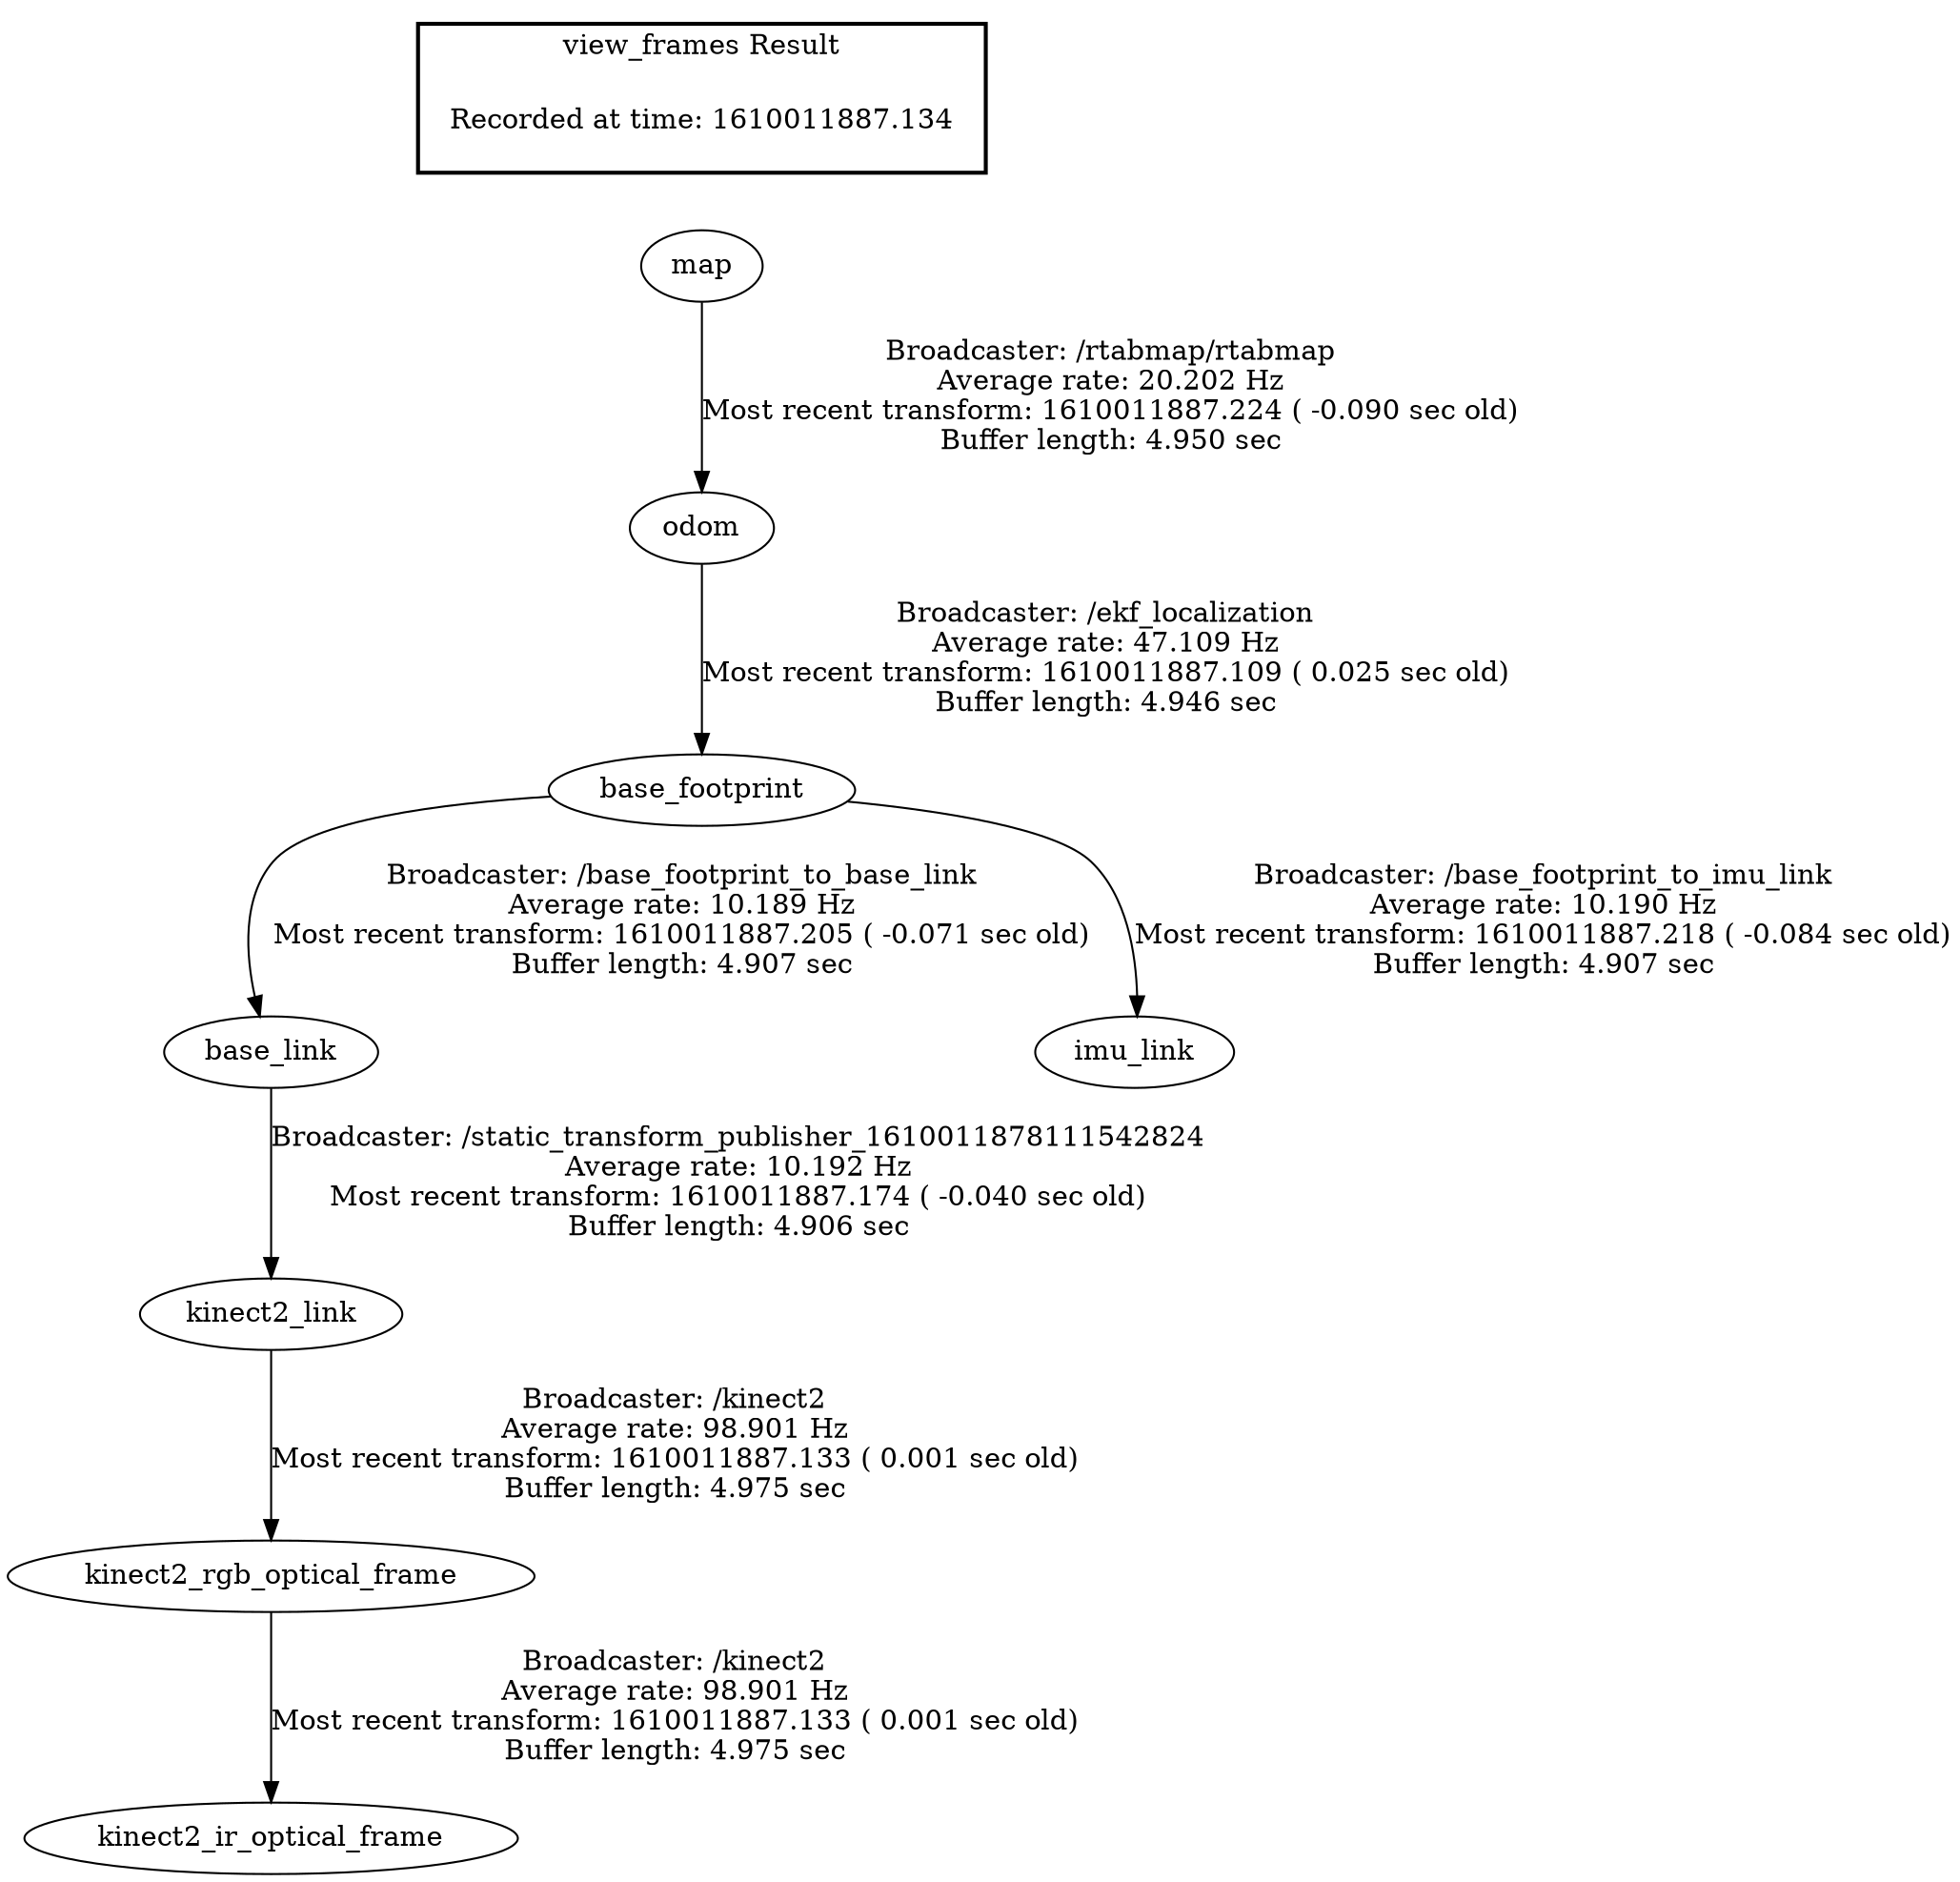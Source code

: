 digraph G {
"kinect2_link" -> "kinect2_rgb_optical_frame"[label="Broadcaster: /kinect2\nAverage rate: 98.901 Hz\nMost recent transform: 1610011887.133 ( 0.001 sec old)\nBuffer length: 4.975 sec\n"];
"base_link" -> "kinect2_link"[label="Broadcaster: /static_transform_publisher_1610011878111542824\nAverage rate: 10.192 Hz\nMost recent transform: 1610011887.174 ( -0.040 sec old)\nBuffer length: 4.906 sec\n"];
"kinect2_rgb_optical_frame" -> "kinect2_ir_optical_frame"[label="Broadcaster: /kinect2\nAverage rate: 98.901 Hz\nMost recent transform: 1610011887.133 ( 0.001 sec old)\nBuffer length: 4.975 sec\n"];
"base_footprint" -> "base_link"[label="Broadcaster: /base_footprint_to_base_link\nAverage rate: 10.189 Hz\nMost recent transform: 1610011887.205 ( -0.071 sec old)\nBuffer length: 4.907 sec\n"];
"odom" -> "base_footprint"[label="Broadcaster: /ekf_localization\nAverage rate: 47.109 Hz\nMost recent transform: 1610011887.109 ( 0.025 sec old)\nBuffer length: 4.946 sec\n"];
"map" -> "odom"[label="Broadcaster: /rtabmap/rtabmap\nAverage rate: 20.202 Hz\nMost recent transform: 1610011887.224 ( -0.090 sec old)\nBuffer length: 4.950 sec\n"];
"base_footprint" -> "imu_link"[label="Broadcaster: /base_footprint_to_imu_link\nAverage rate: 10.190 Hz\nMost recent transform: 1610011887.218 ( -0.084 sec old)\nBuffer length: 4.907 sec\n"];
edge [style=invis];
 subgraph cluster_legend { style=bold; color=black; label ="view_frames Result";
"Recorded at time: 1610011887.134"[ shape=plaintext ] ;
 }->"map";
}